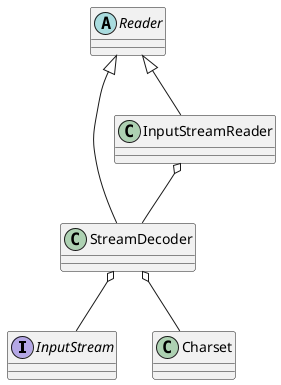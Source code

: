@startuml

interface InputStream
abstract class Reader
class Charset
class StreamDecoder
class InputStreamReader

StreamDecoder o-- InputStream
StreamDecoder o-- Charset
Reader <|-- StreamDecoder
Reader <|-- InputStreamReader
InputStreamReader o-- StreamDecoder


@enduml